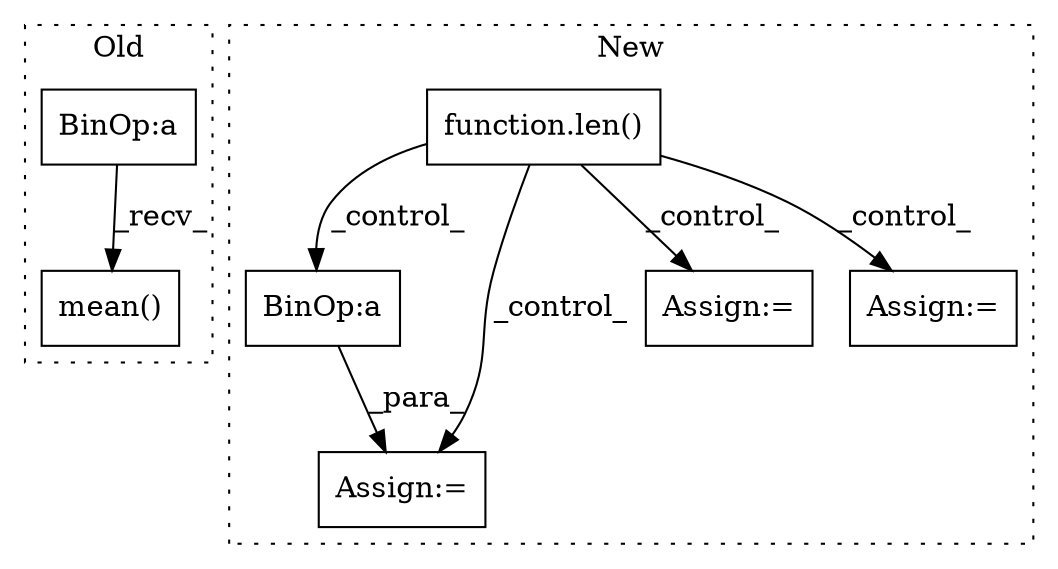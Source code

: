 digraph G {
subgraph cluster0 {
1 [label="mean()" a="75" s="3489" l="22" shape="box"];
4 [label="BinOp:a" a="82" s="3394" l="3" shape="box"];
label = "Old";
style="dotted";
}
subgraph cluster1 {
2 [label="function.len()" a="75" s="10285,10300" l="4,1" shape="box"];
3 [label="BinOp:a" a="82" s="10483" l="3" shape="box"];
5 [label="Assign:=" a="68" s="10467" l="3" shape="box"];
6 [label="Assign:=" a="68" s="10364" l="18" shape="box"];
7 [label="Assign:=" a="68" s="10418" l="3" shape="box"];
label = "New";
style="dotted";
}
2 -> 5 [label="_control_"];
2 -> 6 [label="_control_"];
2 -> 7 [label="_control_"];
2 -> 3 [label="_control_"];
3 -> 5 [label="_para_"];
4 -> 1 [label="_recv_"];
}